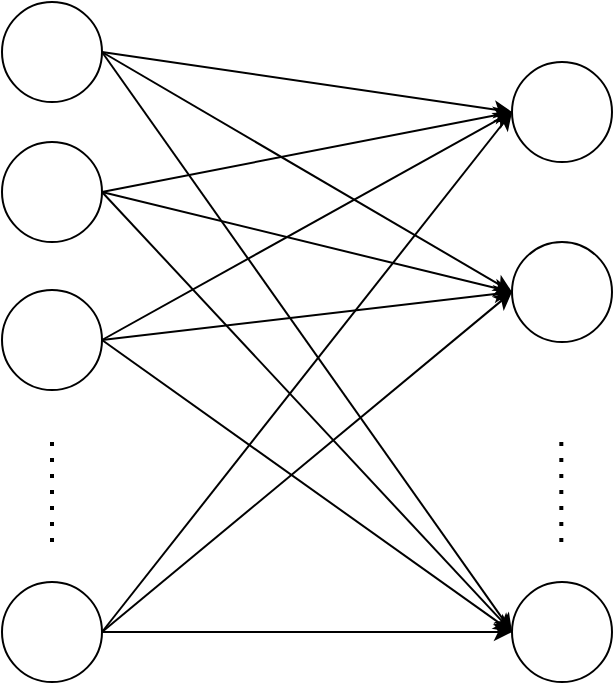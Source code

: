 <mxfile version="25.0.3">
  <diagram name="Страница — 1" id="2kTKl8VSh-JuEA93RFjC">
    <mxGraphModel dx="599" dy="346" grid="1" gridSize="10" guides="1" tooltips="1" connect="1" arrows="1" fold="1" page="1" pageScale="1" pageWidth="1169" pageHeight="827" math="0" shadow="0">
      <root>
        <mxCell id="0" />
        <mxCell id="1" parent="0" />
        <mxCell id="vYSny2LerAcYpcA88qCh-3" value="" style="ellipse;whiteSpace=wrap;html=1;aspect=fixed;" vertex="1" parent="1">
          <mxGeometry x="295" y="190" width="50" height="50" as="geometry" />
        </mxCell>
        <mxCell id="vYSny2LerAcYpcA88qCh-4" value="" style="ellipse;whiteSpace=wrap;html=1;aspect=fixed;" vertex="1" parent="1">
          <mxGeometry x="295" y="260" width="50" height="50" as="geometry" />
        </mxCell>
        <mxCell id="vYSny2LerAcYpcA88qCh-5" value="" style="ellipse;whiteSpace=wrap;html=1;aspect=fixed;" vertex="1" parent="1">
          <mxGeometry x="295" y="334" width="50" height="50" as="geometry" />
        </mxCell>
        <mxCell id="vYSny2LerAcYpcA88qCh-7" value="" style="ellipse;whiteSpace=wrap;html=1;aspect=fixed;" vertex="1" parent="1">
          <mxGeometry x="550" y="220" width="50" height="50" as="geometry" />
        </mxCell>
        <mxCell id="vYSny2LerAcYpcA88qCh-10" value="" style="endArrow=none;dashed=1;html=1;dashPattern=1 3;strokeWidth=2;rounded=0;" edge="1" parent="1">
          <mxGeometry width="50" height="50" relative="1" as="geometry">
            <mxPoint x="320" y="460" as="sourcePoint" />
            <mxPoint x="320" y="410" as="targetPoint" />
          </mxGeometry>
        </mxCell>
        <mxCell id="vYSny2LerAcYpcA88qCh-11" value="" style="ellipse;whiteSpace=wrap;html=1;aspect=fixed;" vertex="1" parent="1">
          <mxGeometry x="295" y="480" width="50" height="50" as="geometry" />
        </mxCell>
        <mxCell id="vYSny2LerAcYpcA88qCh-12" value="" style="ellipse;whiteSpace=wrap;html=1;aspect=fixed;" vertex="1" parent="1">
          <mxGeometry x="550" y="480" width="50" height="50" as="geometry" />
        </mxCell>
        <mxCell id="vYSny2LerAcYpcA88qCh-13" value="" style="endArrow=none;dashed=1;html=1;dashPattern=1 3;strokeWidth=2;rounded=0;" edge="1" parent="1">
          <mxGeometry width="50" height="50" relative="1" as="geometry">
            <mxPoint x="574.66" y="460" as="sourcePoint" />
            <mxPoint x="574.66" y="410" as="targetPoint" />
          </mxGeometry>
        </mxCell>
        <mxCell id="vYSny2LerAcYpcA88qCh-15" value="" style="ellipse;whiteSpace=wrap;html=1;aspect=fixed;" vertex="1" parent="1">
          <mxGeometry x="550" y="310" width="50" height="50" as="geometry" />
        </mxCell>
        <mxCell id="vYSny2LerAcYpcA88qCh-16" value="" style="endArrow=classic;html=1;rounded=0;exitX=1;exitY=0.5;exitDx=0;exitDy=0;entryX=0;entryY=0.5;entryDx=0;entryDy=0;" edge="1" parent="1" source="vYSny2LerAcYpcA88qCh-3" target="vYSny2LerAcYpcA88qCh-7">
          <mxGeometry width="50" height="50" relative="1" as="geometry">
            <mxPoint x="450" y="430" as="sourcePoint" />
            <mxPoint x="500" y="380" as="targetPoint" />
          </mxGeometry>
        </mxCell>
        <mxCell id="vYSny2LerAcYpcA88qCh-17" value="" style="endArrow=classic;html=1;rounded=0;exitX=1;exitY=0.5;exitDx=0;exitDy=0;entryX=0;entryY=0.5;entryDx=0;entryDy=0;" edge="1" parent="1" source="vYSny2LerAcYpcA88qCh-4" target="vYSny2LerAcYpcA88qCh-7">
          <mxGeometry width="50" height="50" relative="1" as="geometry">
            <mxPoint x="355" y="225" as="sourcePoint" />
            <mxPoint x="560" y="255" as="targetPoint" />
          </mxGeometry>
        </mxCell>
        <mxCell id="vYSny2LerAcYpcA88qCh-18" value="" style="endArrow=classic;html=1;rounded=0;exitX=1;exitY=0.5;exitDx=0;exitDy=0;entryX=0;entryY=0.5;entryDx=0;entryDy=0;" edge="1" parent="1" source="vYSny2LerAcYpcA88qCh-5" target="vYSny2LerAcYpcA88qCh-7">
          <mxGeometry width="50" height="50" relative="1" as="geometry">
            <mxPoint x="365" y="235" as="sourcePoint" />
            <mxPoint x="570" y="265" as="targetPoint" />
          </mxGeometry>
        </mxCell>
        <mxCell id="vYSny2LerAcYpcA88qCh-19" value="" style="endArrow=classic;html=1;rounded=0;exitX=1;exitY=0.5;exitDx=0;exitDy=0;entryX=0;entryY=0.5;entryDx=0;entryDy=0;" edge="1" parent="1" source="vYSny2LerAcYpcA88qCh-11" target="vYSny2LerAcYpcA88qCh-7">
          <mxGeometry width="50" height="50" relative="1" as="geometry">
            <mxPoint x="375" y="245" as="sourcePoint" />
            <mxPoint x="580" y="275" as="targetPoint" />
          </mxGeometry>
        </mxCell>
        <mxCell id="vYSny2LerAcYpcA88qCh-21" value="" style="endArrow=classic;html=1;rounded=0;exitX=1;exitY=0.5;exitDx=0;exitDy=0;entryX=0;entryY=0.5;entryDx=0;entryDy=0;" edge="1" parent="1" source="vYSny2LerAcYpcA88qCh-4" target="vYSny2LerAcYpcA88qCh-15">
          <mxGeometry width="50" height="50" relative="1" as="geometry">
            <mxPoint x="355" y="225" as="sourcePoint" />
            <mxPoint x="560" y="255" as="targetPoint" />
          </mxGeometry>
        </mxCell>
        <mxCell id="vYSny2LerAcYpcA88qCh-22" value="" style="endArrow=classic;html=1;rounded=0;exitX=1;exitY=0.5;exitDx=0;exitDy=0;entryX=0;entryY=0.5;entryDx=0;entryDy=0;" edge="1" parent="1" source="vYSny2LerAcYpcA88qCh-3" target="vYSny2LerAcYpcA88qCh-15">
          <mxGeometry width="50" height="50" relative="1" as="geometry">
            <mxPoint x="355" y="295" as="sourcePoint" />
            <mxPoint x="560" y="255" as="targetPoint" />
          </mxGeometry>
        </mxCell>
        <mxCell id="vYSny2LerAcYpcA88qCh-23" value="" style="endArrow=classic;html=1;rounded=0;exitX=1;exitY=0.5;exitDx=0;exitDy=0;entryX=0;entryY=0.5;entryDx=0;entryDy=0;" edge="1" parent="1" source="vYSny2LerAcYpcA88qCh-5" target="vYSny2LerAcYpcA88qCh-15">
          <mxGeometry width="50" height="50" relative="1" as="geometry">
            <mxPoint x="355" y="369" as="sourcePoint" />
            <mxPoint x="560" y="255" as="targetPoint" />
          </mxGeometry>
        </mxCell>
        <mxCell id="vYSny2LerAcYpcA88qCh-24" value="" style="endArrow=classic;html=1;rounded=0;exitX=1;exitY=0.5;exitDx=0;exitDy=0;entryX=0;entryY=0.5;entryDx=0;entryDy=0;" edge="1" parent="1" source="vYSny2LerAcYpcA88qCh-11" target="vYSny2LerAcYpcA88qCh-15">
          <mxGeometry width="50" height="50" relative="1" as="geometry">
            <mxPoint x="355" y="515" as="sourcePoint" />
            <mxPoint x="560" y="255" as="targetPoint" />
          </mxGeometry>
        </mxCell>
        <mxCell id="vYSny2LerAcYpcA88qCh-25" value="" style="endArrow=classic;html=1;rounded=0;exitX=1;exitY=0.5;exitDx=0;exitDy=0;entryX=0;entryY=0.5;entryDx=0;entryDy=0;" edge="1" parent="1" source="vYSny2LerAcYpcA88qCh-4" target="vYSny2LerAcYpcA88qCh-12">
          <mxGeometry width="50" height="50" relative="1" as="geometry">
            <mxPoint x="355" y="295" as="sourcePoint" />
            <mxPoint x="560" y="345" as="targetPoint" />
          </mxGeometry>
        </mxCell>
        <mxCell id="vYSny2LerAcYpcA88qCh-26" value="" style="endArrow=classic;html=1;rounded=0;exitX=1;exitY=0.5;exitDx=0;exitDy=0;entryX=0;entryY=0.5;entryDx=0;entryDy=0;" edge="1" parent="1" source="vYSny2LerAcYpcA88qCh-3" target="vYSny2LerAcYpcA88qCh-12">
          <mxGeometry width="50" height="50" relative="1" as="geometry">
            <mxPoint x="355" y="225" as="sourcePoint" />
            <mxPoint x="560" y="345" as="targetPoint" />
          </mxGeometry>
        </mxCell>
        <mxCell id="vYSny2LerAcYpcA88qCh-27" value="" style="endArrow=classic;html=1;rounded=0;exitX=1;exitY=0.5;exitDx=0;exitDy=0;entryX=0;entryY=0.5;entryDx=0;entryDy=0;" edge="1" parent="1" source="vYSny2LerAcYpcA88qCh-5" target="vYSny2LerAcYpcA88qCh-12">
          <mxGeometry width="50" height="50" relative="1" as="geometry">
            <mxPoint x="355" y="369" as="sourcePoint" />
            <mxPoint x="560" y="345" as="targetPoint" />
          </mxGeometry>
        </mxCell>
        <mxCell id="vYSny2LerAcYpcA88qCh-28" value="" style="endArrow=classic;html=1;rounded=0;exitX=1;exitY=0.5;exitDx=0;exitDy=0;entryX=0;entryY=0.5;entryDx=0;entryDy=0;" edge="1" parent="1" source="vYSny2LerAcYpcA88qCh-11" target="vYSny2LerAcYpcA88qCh-12">
          <mxGeometry width="50" height="50" relative="1" as="geometry">
            <mxPoint x="355" y="515" as="sourcePoint" />
            <mxPoint x="560" y="345" as="targetPoint" />
          </mxGeometry>
        </mxCell>
      </root>
    </mxGraphModel>
  </diagram>
</mxfile>

